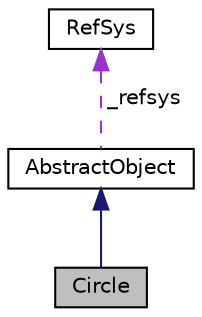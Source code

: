 digraph "Circle"
{
  edge [fontname="Helvetica",fontsize="10",labelfontname="Helvetica",labelfontsize="10"];
  node [fontname="Helvetica",fontsize="10",shape=record];
  Node2 [label="Circle",height=0.2,width=0.4,color="black", fillcolor="grey75", style="filled", fontcolor="black"];
  Node3 -> Node2 [dir="back",color="midnightblue",fontsize="10",style="solid",fontname="Helvetica"];
  Node3 [label="AbstractObject",height=0.2,width=0.4,color="black", fillcolor="white", style="filled",URL="$classAbstractObject.html",tooltip="Abstract object interface. "];
  Node4 -> Node3 [dir="back",color="darkorchid3",fontsize="10",style="dashed",label=" _refsys" ,fontname="Helvetica"];
  Node4 [label="RefSys",height=0.2,width=0.4,color="black", fillcolor="white", style="filled",URL="$classRefSys.html",tooltip="3D point primitive object "];
}

